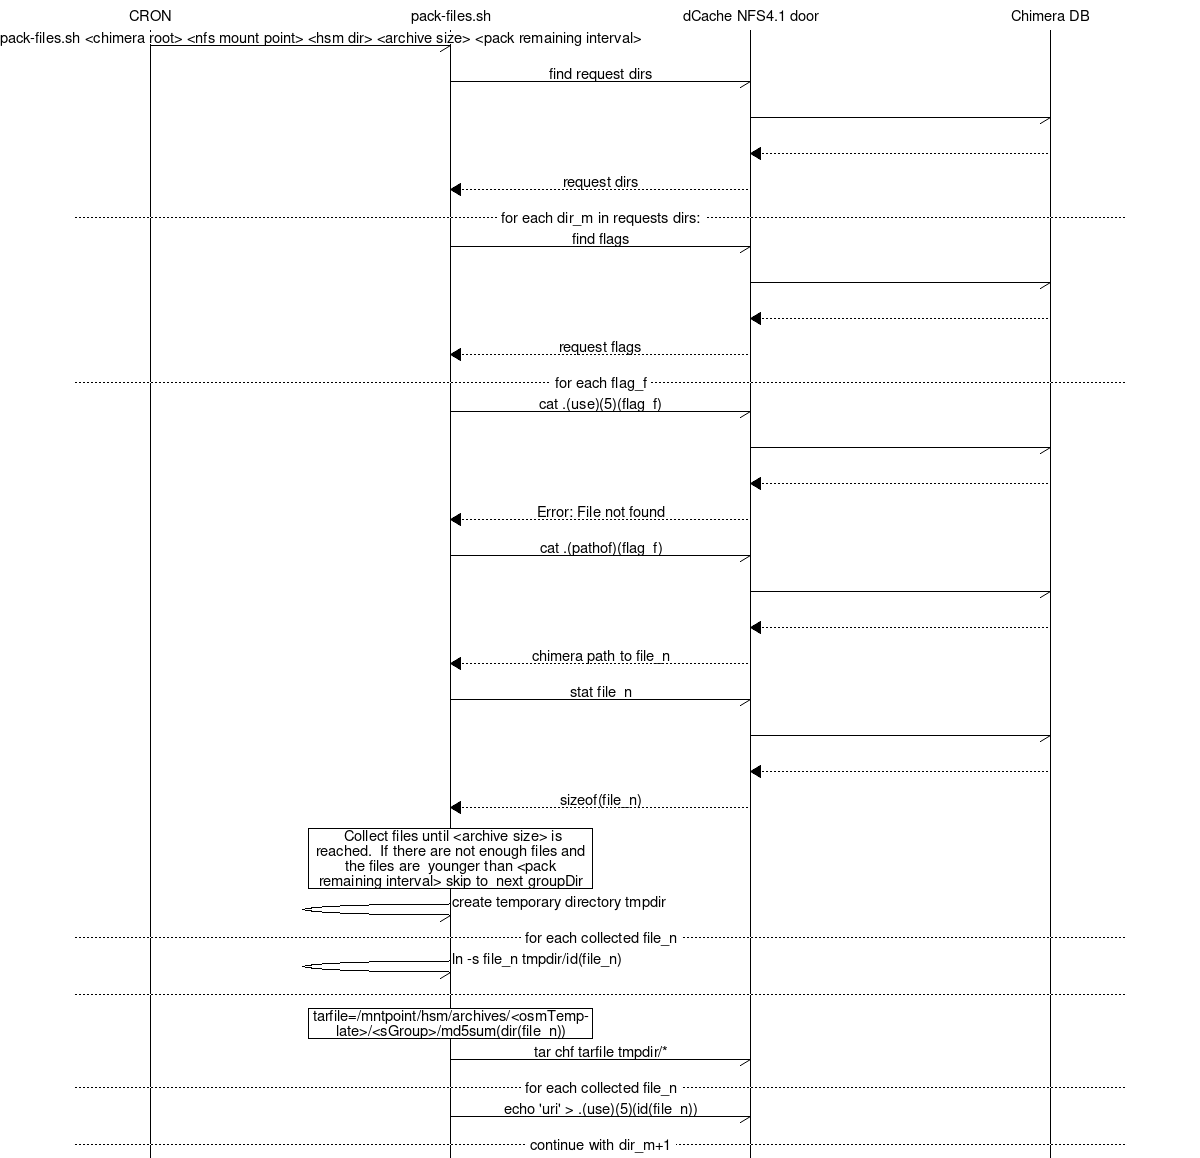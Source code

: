 msc {
    hscale = 2;
    
    cron    [ label="CRON"],
    pack    [ label="pack-files.sh"],
    nfs     [ label="dCache NFS4.1 door"],
    chimera [ label="Chimera DB"];

    cron->pack   [ label = "pack-files.sh <chimera root> <nfs mount point> <hsm dir> <archive size> <pack remaining interval>"];

    pack->nfs    [ label = "find request dirs"];
    nfs->chimera;
    nfs<<chimera;
    pack<<nfs    [ label = "request dirs"];

    ---          [ label = " for each dir_m in requests dirs: "];

    pack->nfs    [ label = "find flags"];
    nfs->chimera;
    nfs<<chimera;
    pack<<nfs    [ label = "request flags"];
    
    ---          [ label = " for each flag_f "];

    pack->nfs    [ label = "cat .(use)(5)(flag_f)"];
    nfs->chimera;
    nfs<<chimera;
    pack<<nfs    [ label = "Error: File not found"];
    pack->nfs    [ label = "cat .(pathof)(flag_f)"];
    nfs->chimera;
    nfs<<chimera;
    pack<<nfs    [ label = "chimera path to file_n"];
    pack->nfs    [ label = "stat file_n"];
    nfs->chimera;
    nfs<<chimera;
    pack<<nfs    [ label = "sizeof(file_n)"];
    
    pack box pack [ label = " Collect files until <archive size> is reached. 
                              If there are not enough files and the files are 
                              younger than <pack remaining interval> skip to 
                              next groupDir"];
    
    pack->pack   [ label = "create temporary directory tmpdir"];
    
    ---          [ label = " for each collected file_n "];

    pack->pack   [ label = "ln -s file_n tmpdir/id(file_n)"];

    ---;

    pack box pack [ label = "tarfile=/mntpoint/hsm/archives/<osmTemplate>/<sGroup>/md5sum(dir(file_n))"];

    pack->nfs    [ label = "tar chf tarfile tmpdir/*"];
    
    ---          [ label = " for each collected file_n "];

    pack->nfs    [ label = "echo 'uri' > .(use)(5)(id(file_n))"];

    ---          [ label = " continue with dir_m+1 "];
}
